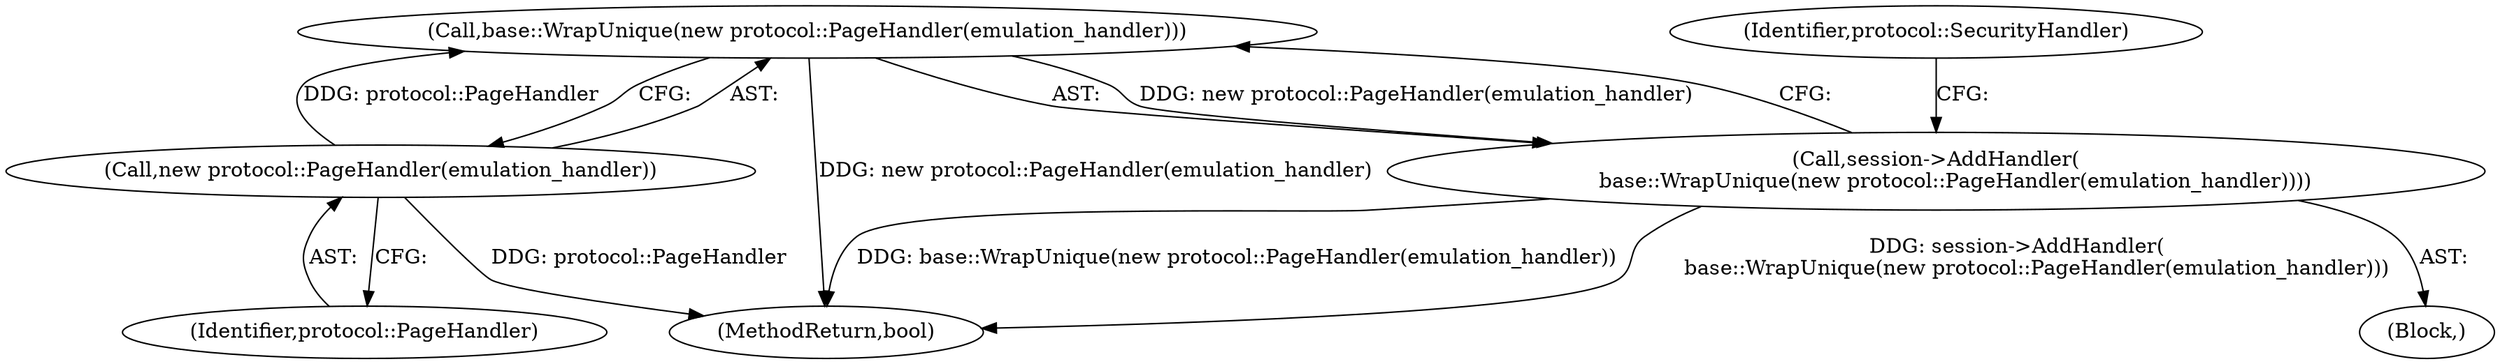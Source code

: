 digraph "1_Chrome_c71d8045ce0592cf3f4290744ab57b23c1d1b4c6_1@del" {
"1000163" [label="(Call,base::WrapUnique(new protocol::PageHandler(emulation_handler)))"];
"1000164" [label="(Call,new protocol::PageHandler(emulation_handler))"];
"1000162" [label="(Call,session->AddHandler(\n      base::WrapUnique(new protocol::PageHandler(emulation_handler))))"];
"1000162" [label="(Call,session->AddHandler(\n      base::WrapUnique(new protocol::PageHandler(emulation_handler))))"];
"1000204" [label="(MethodReturn,bool)"];
"1000169" [label="(Identifier,protocol::SecurityHandler)"];
"1000103" [label="(Block,)"];
"1000163" [label="(Call,base::WrapUnique(new protocol::PageHandler(emulation_handler)))"];
"1000165" [label="(Identifier,protocol::PageHandler)"];
"1000164" [label="(Call,new protocol::PageHandler(emulation_handler))"];
"1000163" -> "1000162"  [label="AST: "];
"1000163" -> "1000164"  [label="CFG: "];
"1000164" -> "1000163"  [label="AST: "];
"1000162" -> "1000163"  [label="CFG: "];
"1000163" -> "1000204"  [label="DDG: new protocol::PageHandler(emulation_handler)"];
"1000163" -> "1000162"  [label="DDG: new protocol::PageHandler(emulation_handler)"];
"1000164" -> "1000163"  [label="DDG: protocol::PageHandler"];
"1000164" -> "1000165"  [label="CFG: "];
"1000165" -> "1000164"  [label="AST: "];
"1000164" -> "1000204"  [label="DDG: protocol::PageHandler"];
"1000162" -> "1000103"  [label="AST: "];
"1000169" -> "1000162"  [label="CFG: "];
"1000162" -> "1000204"  [label="DDG: base::WrapUnique(new protocol::PageHandler(emulation_handler))"];
"1000162" -> "1000204"  [label="DDG: session->AddHandler(\n      base::WrapUnique(new protocol::PageHandler(emulation_handler)))"];
}
